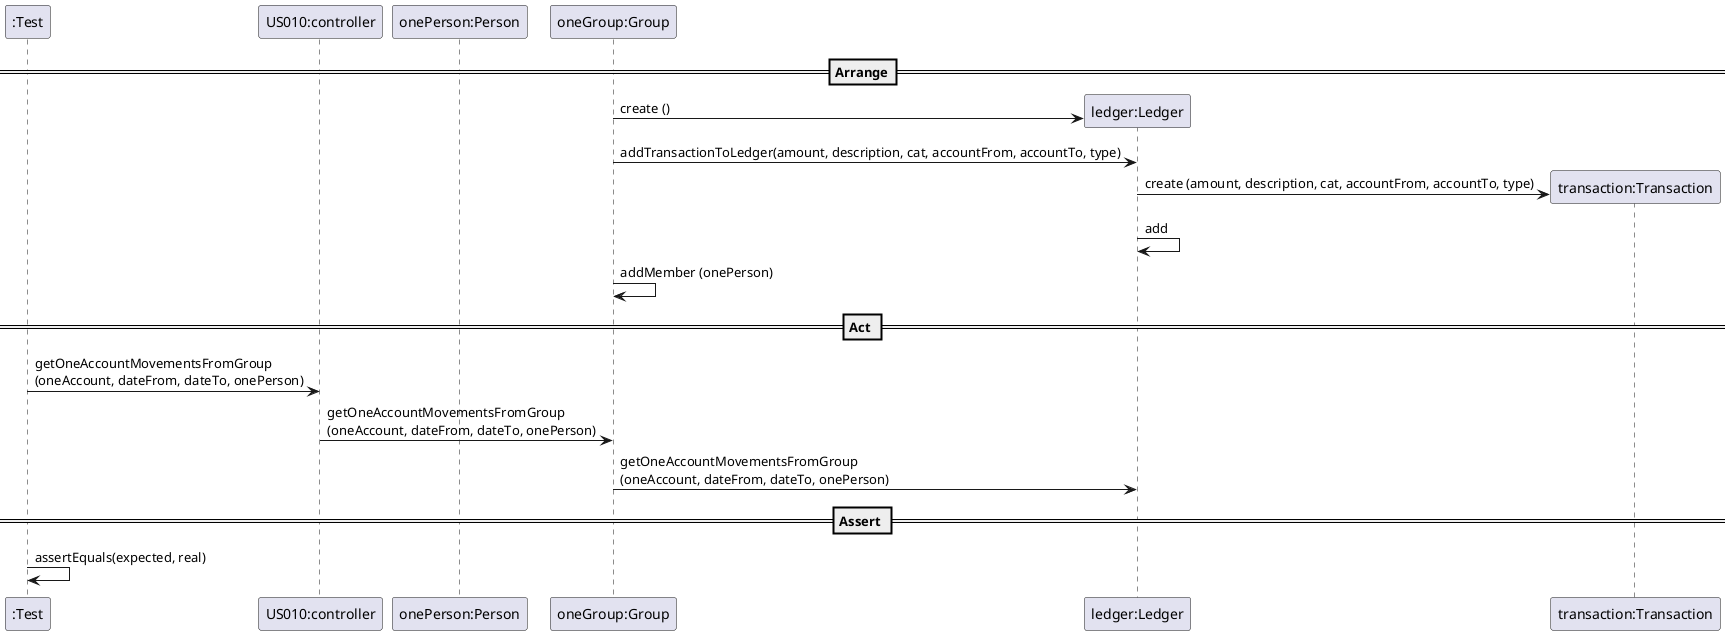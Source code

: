 @startuml
create ":Test"

==Arrange==

create "US010:controller"

create "onePerson:Person"

create "oneGroup:Group"

create "ledger:Ledger"

"oneGroup:Group" -> "ledger:Ledger" : create ()
"oneGroup:Group" -> "ledger:Ledger" : addTransactionToLedger(amount, description, cat, accountFrom, accountTo, type)
create "transaction:Transaction"


"ledger:Ledger" -> "transaction:Transaction" : create (amount, description, cat, accountFrom, accountTo, type)
"ledger:Ledger" -> "ledger:Ledger" : add


"oneGroup:Group" -> "oneGroup:Group" : addMember (onePerson)


== Act ==

":Test" -> "US010:controller" : getOneAccountMovementsFromGroup\n(oneAccount, dateFrom, dateTo, onePerson)

"US010:controller" -> "oneGroup:Group" : getOneAccountMovementsFromGroup\n(oneAccount, dateFrom, dateTo, onePerson)

"oneGroup:Group" -> "ledger:Ledger" : getOneAccountMovementsFromGroup\n(oneAccount, dateFrom, dateTo, onePerson)

== Assert ==

":Test" -> ":Test" : assertEquals(expected, real)

@enduml